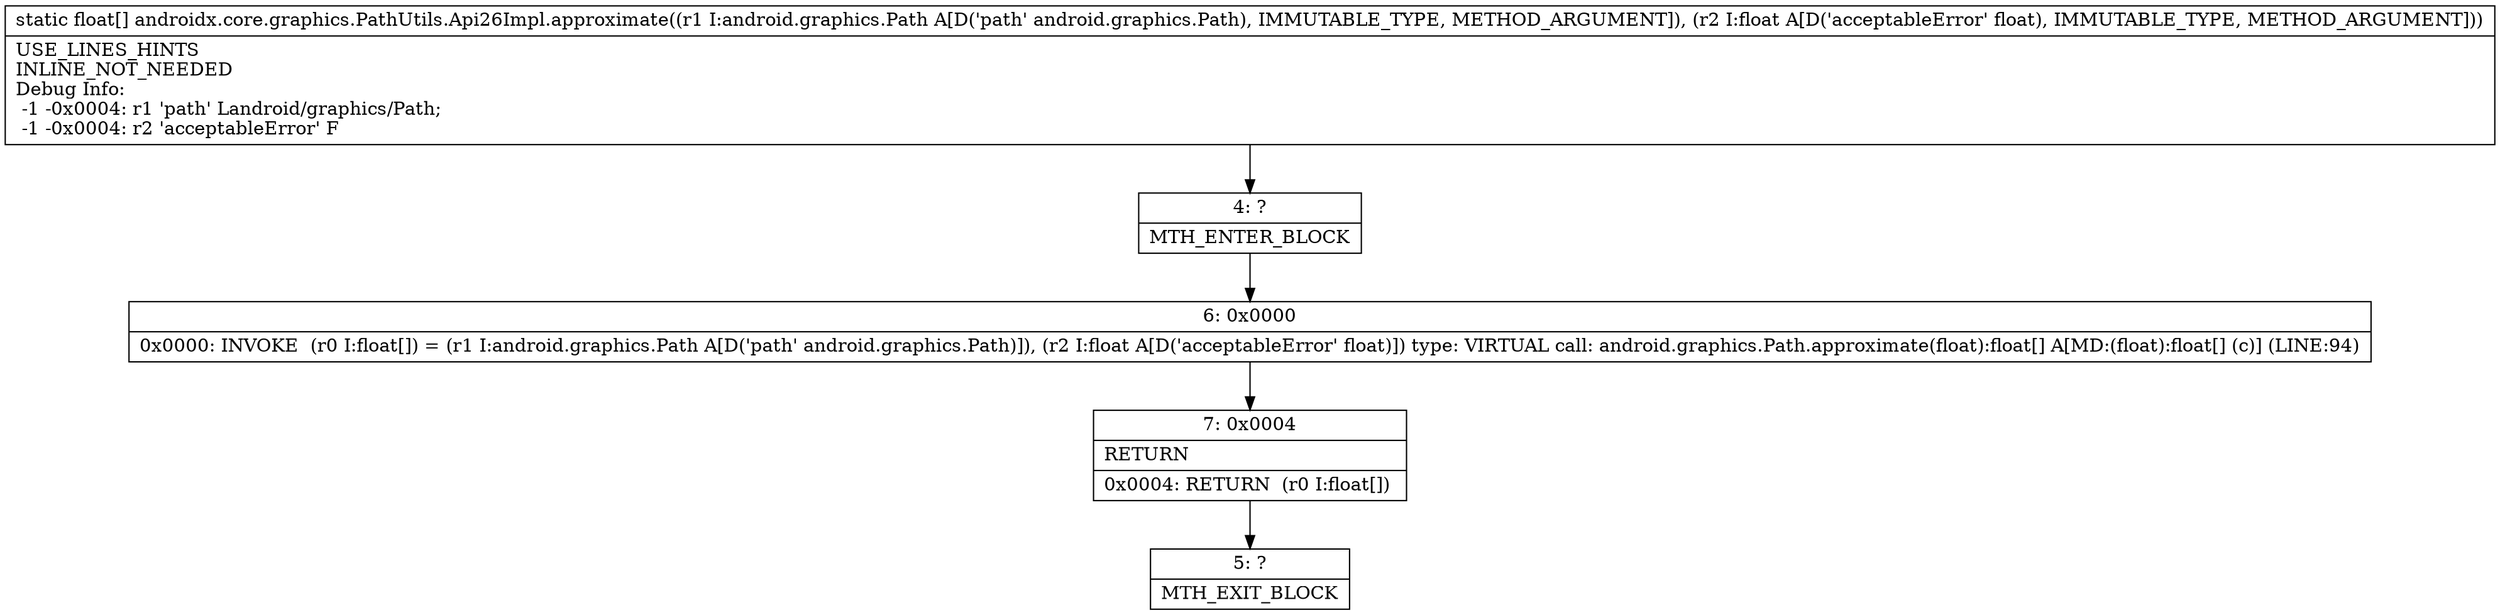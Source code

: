 digraph "CFG forandroidx.core.graphics.PathUtils.Api26Impl.approximate(Landroid\/graphics\/Path;F)[F" {
Node_4 [shape=record,label="{4\:\ ?|MTH_ENTER_BLOCK\l}"];
Node_6 [shape=record,label="{6\:\ 0x0000|0x0000: INVOKE  (r0 I:float[]) = (r1 I:android.graphics.Path A[D('path' android.graphics.Path)]), (r2 I:float A[D('acceptableError' float)]) type: VIRTUAL call: android.graphics.Path.approximate(float):float[] A[MD:(float):float[] (c)] (LINE:94)\l}"];
Node_7 [shape=record,label="{7\:\ 0x0004|RETURN\l|0x0004: RETURN  (r0 I:float[]) \l}"];
Node_5 [shape=record,label="{5\:\ ?|MTH_EXIT_BLOCK\l}"];
MethodNode[shape=record,label="{static float[] androidx.core.graphics.PathUtils.Api26Impl.approximate((r1 I:android.graphics.Path A[D('path' android.graphics.Path), IMMUTABLE_TYPE, METHOD_ARGUMENT]), (r2 I:float A[D('acceptableError' float), IMMUTABLE_TYPE, METHOD_ARGUMENT]))  | USE_LINES_HINTS\lINLINE_NOT_NEEDED\lDebug Info:\l  \-1 \-0x0004: r1 'path' Landroid\/graphics\/Path;\l  \-1 \-0x0004: r2 'acceptableError' F\l}"];
MethodNode -> Node_4;Node_4 -> Node_6;
Node_6 -> Node_7;
Node_7 -> Node_5;
}

